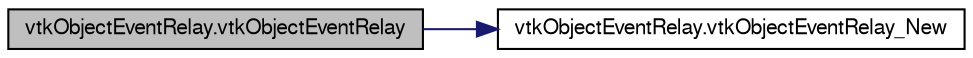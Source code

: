 digraph G
{
  bgcolor="transparent";
  edge [fontname="FreeSans",fontsize="10",labelfontname="FreeSans",labelfontsize="10"];
  node [fontname="FreeSans",fontsize="10",shape=record];
  rankdir="LR";
  Node1 [label="vtkObjectEventRelay.vtkObjectEventRelay",height=0.2,width=0.4,color="black", fillcolor="grey75", style="filled" fontcolor="black"];
  Node1 -> Node2 [color="midnightblue",fontsize="10",style="solid",fontname="FreeSans"];
  Node2 [label="vtkObjectEventRelay.vtkObjectEventRelay_New",height=0.2,width=0.4,color="black",URL="$classvtk_object_event_relay.html#a011d2c5aa9b0f958be2bd18235d2a8f1"];
}
